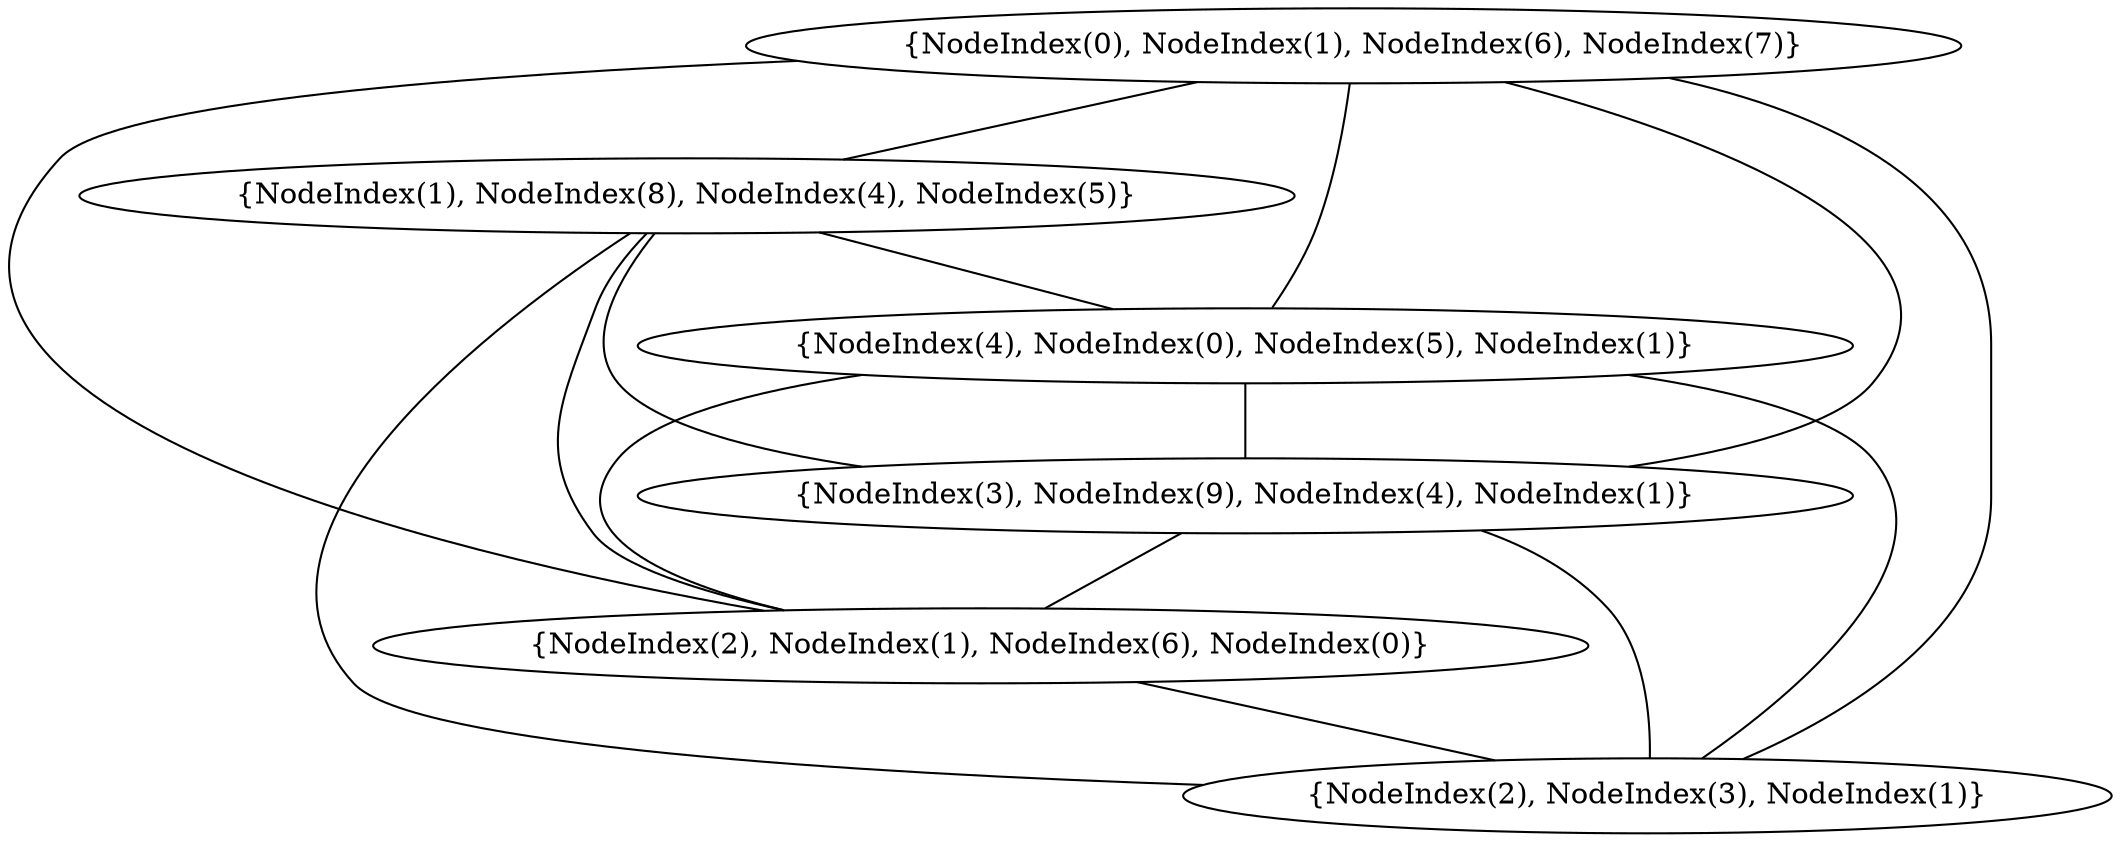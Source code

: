 graph {
    0 [ label = "{NodeIndex(2), NodeIndex(3), NodeIndex(1)}" ]
    1 [ label = "{NodeIndex(2), NodeIndex(1), NodeIndex(6), NodeIndex(0)}" ]
    2 [ label = "{NodeIndex(3), NodeIndex(9), NodeIndex(4), NodeIndex(1)}" ]
    3 [ label = "{NodeIndex(4), NodeIndex(0), NodeIndex(5), NodeIndex(1)}" ]
    4 [ label = "{NodeIndex(1), NodeIndex(8), NodeIndex(4), NodeIndex(5)}" ]
    5 [ label = "{NodeIndex(0), NodeIndex(1), NodeIndex(6), NodeIndex(7)}" ]
    1 -- 0 [ ]
    2 -- 0 [ ]
    2 -- 1 [ ]
    3 -- 0 [ ]
    3 -- 1 [ ]
    3 -- 2 [ ]
    4 -- 0 [ ]
    4 -- 1 [ ]
    4 -- 2 [ ]
    4 -- 3 [ ]
    5 -- 0 [ ]
    5 -- 1 [ ]
    5 -- 2 [ ]
    5 -- 3 [ ]
    5 -- 4 [ ]
}
